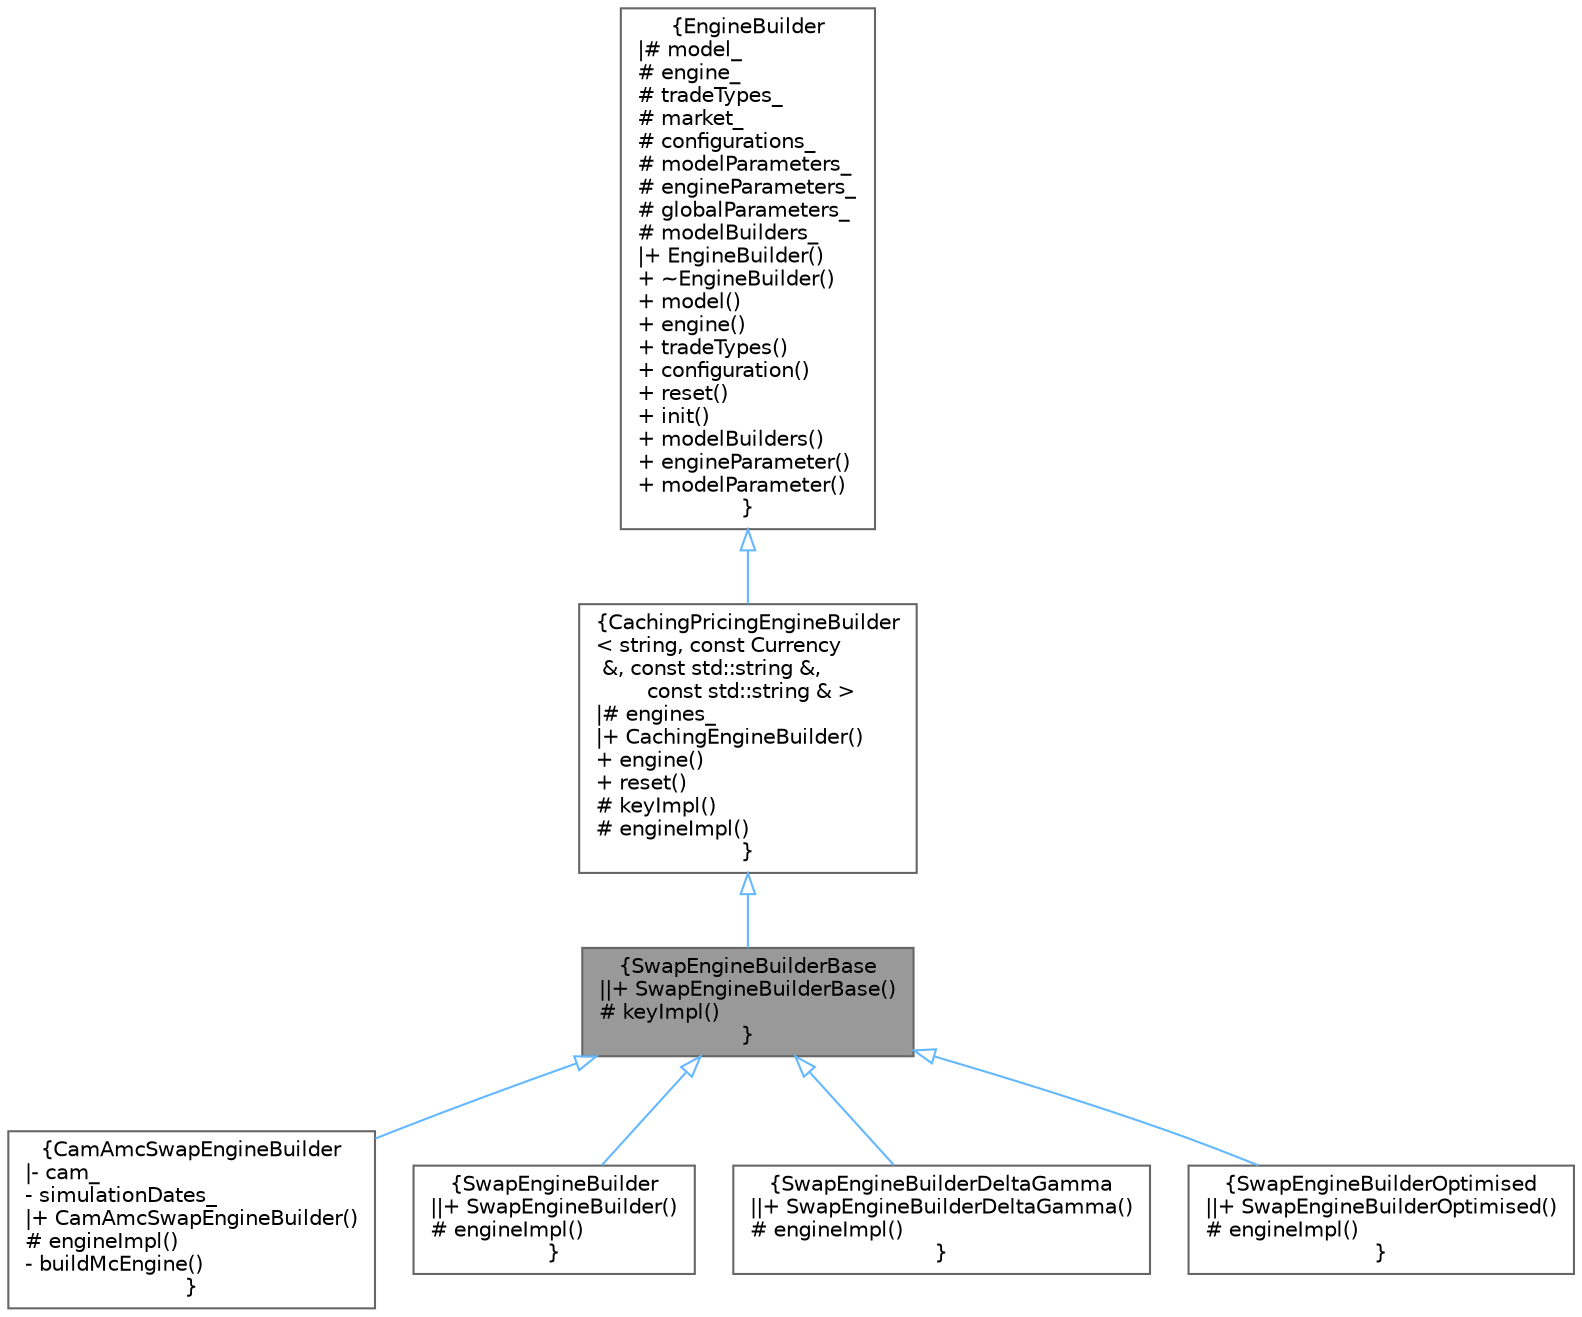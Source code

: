 digraph "SwapEngineBuilderBase"
{
 // INTERACTIVE_SVG=YES
 // LATEX_PDF_SIZE
  bgcolor="transparent";
  edge [fontname=Helvetica,fontsize=10,labelfontname=Helvetica,labelfontsize=10];
  node [fontname=Helvetica,fontsize=10,shape=box,height=0.2,width=0.4];
  Node1 [label="{SwapEngineBuilderBase\n||+ SwapEngineBuilderBase()\l# keyImpl()\l}",height=0.2,width=0.4,color="gray40", fillcolor="grey60", style="filled", fontcolor="black",tooltip="Engine Builder base class for Single Currency Swaps."];
  Node2 -> Node1 [dir="back",color="steelblue1",style="solid",arrowtail="onormal"];
  Node2 [label="{CachingPricingEngineBuilder\l\< string, const Currency\l &, const std::string &,\l const std::string & \>\n|# engines_\l|+ CachingEngineBuilder()\l+ engine()\l+ reset()\l# keyImpl()\l# engineImpl()\l}",height=0.2,width=0.4,color="gray40", fillcolor="white", style="filled",URL="$classore_1_1data_1_1_caching_engine_builder.html",tooltip="Abstract template EngineBuilder class that can cache engines and coupon pricers."];
  Node3 -> Node2 [dir="back",color="steelblue1",style="solid",arrowtail="onormal"];
  Node3 [label="{EngineBuilder\n|# model_\l# engine_\l# tradeTypes_\l# market_\l# configurations_\l# modelParameters_\l# engineParameters_\l# globalParameters_\l# modelBuilders_\l|+ EngineBuilder()\l+ ~EngineBuilder()\l+ model()\l+ engine()\l+ tradeTypes()\l+ configuration()\l+ reset()\l+ init()\l+ modelBuilders()\l+ engineParameter()\l+ modelParameter()\l}",height=0.2,width=0.4,color="gray40", fillcolor="white", style="filled",URL="$classore_1_1data_1_1_engine_builder.html",tooltip="Base PricingEngine Builder class for a specific model and engine."];
  Node1 -> Node4 [dir="back",color="steelblue1",style="solid",arrowtail="onormal"];
  Node4 [label="{CamAmcSwapEngineBuilder\n|- cam_\l- simulationDates_\l|+ CamAmcSwapEngineBuilder()\l# engineImpl()\l- buildMcEngine()\l}",height=0.2,width=0.4,color="gray40", fillcolor="white", style="filled",URL="$classore_1_1data_1_1_cam_amc_swap_engine_builder.html",tooltip="Implementation of SwapEngineBuilderBase using MC pricer for external cam / AMC."];
  Node1 -> Node5 [dir="back",color="steelblue1",style="solid",arrowtail="onormal"];
  Node5 [label="{SwapEngineBuilder\n||+ SwapEngineBuilder()\l# engineImpl()\l}",height=0.2,width=0.4,color="gray40", fillcolor="white", style="filled",URL="$classore_1_1data_1_1_swap_engine_builder.html",tooltip="Engine Builder for Single Currency Swaps."];
  Node1 -> Node6 [dir="back",color="steelblue1",style="solid",arrowtail="onormal"];
  Node6 [label="{SwapEngineBuilderDeltaGamma\n||+ SwapEngineBuilderDeltaGamma()\l# engineImpl()\l}",height=0.2,width=0.4,color="gray40", fillcolor="white", style="filled",URL="$classore_1_1data_1_1_swap_engine_builder_delta_gamma.html",tooltip="Engine Builder for Single Currency Swaps."];
  Node1 -> Node7 [dir="back",color="steelblue1",style="solid",arrowtail="onormal"];
  Node7 [label="{SwapEngineBuilderOptimised\n||+ SwapEngineBuilderOptimised()\l# engineImpl()\l}",height=0.2,width=0.4,color="gray40", fillcolor="white", style="filled",URL="$classore_1_1data_1_1_swap_engine_builder_optimised.html",tooltip="Engine Builder for Single Currency Swaps."];
}
